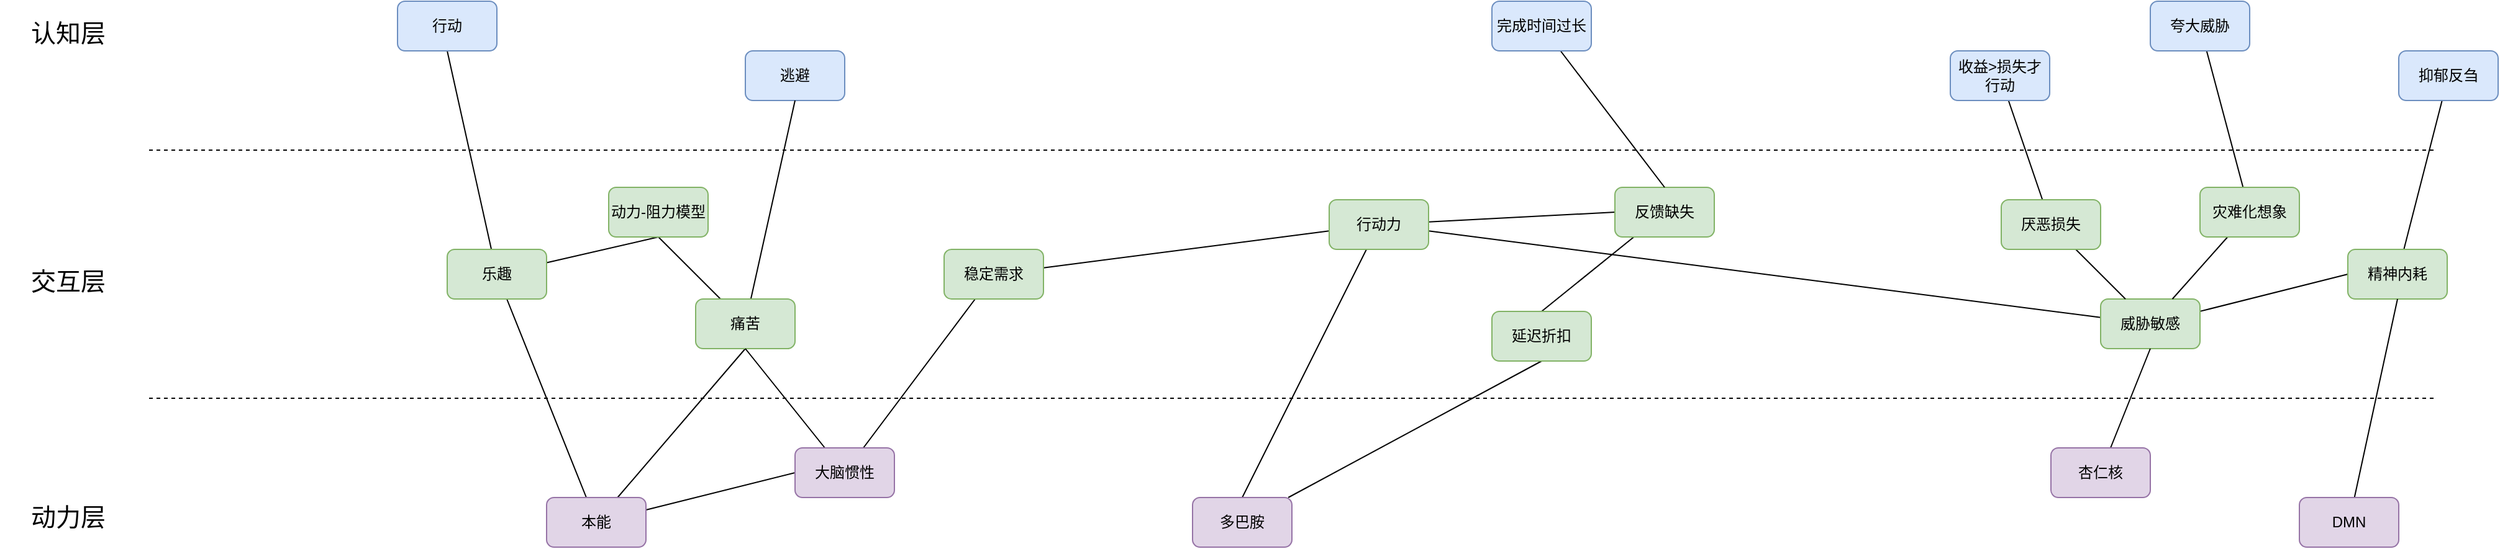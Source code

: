 <mxfile version="24.2.2" type="github">
  <diagram name="第 1 页" id="tGTgp1nKzVxw7qXGd1Ld">
    <mxGraphModel dx="1323" dy="680" grid="1" gridSize="10" guides="1" tooltips="1" connect="1" arrows="1" fold="1" page="1" pageScale="1" pageWidth="827" pageHeight="1169" math="0" shadow="0">
      <root>
        <mxCell id="0" />
        <mxCell id="1" parent="0" />
        <mxCell id="C8A1NjFPJJEGyY9x_STc-1" value="认知层" style="text;html=1;strokeColor=none;fillColor=none;align=center;verticalAlign=middle;whiteSpace=wrap;rounded=0;fontSize=20;" vertex="1" parent="1">
          <mxGeometry x="40" y="330" width="110" height="30" as="geometry" />
        </mxCell>
        <mxCell id="C8A1NjFPJJEGyY9x_STc-2" value="交互层" style="text;html=1;strokeColor=none;fillColor=none;align=center;verticalAlign=middle;whiteSpace=wrap;rounded=0;fontSize=20;" vertex="1" parent="1">
          <mxGeometry x="40" y="530" width="110" height="30" as="geometry" />
        </mxCell>
        <mxCell id="C8A1NjFPJJEGyY9x_STc-3" value="动力层" style="text;html=1;strokeColor=none;fillColor=none;align=center;verticalAlign=middle;whiteSpace=wrap;rounded=0;fontSize=20;" vertex="1" parent="1">
          <mxGeometry x="40" y="720" width="110" height="30" as="geometry" />
        </mxCell>
        <mxCell id="C8A1NjFPJJEGyY9x_STc-44" style="rounded=0;orthogonalLoop=1;jettySize=auto;html=1;endArrow=none;endFill=0;" edge="1" parent="1" source="C8A1NjFPJJEGyY9x_STc-13" target="C8A1NjFPJJEGyY9x_STc-31">
          <mxGeometry relative="1" as="geometry" />
        </mxCell>
        <mxCell id="C8A1NjFPJJEGyY9x_STc-48" style="edgeStyle=none;rounded=0;orthogonalLoop=1;jettySize=auto;html=1;entryX=0.5;entryY=1;entryDx=0;entryDy=0;strokeColor=default;align=center;verticalAlign=middle;fontFamily=Helvetica;fontSize=11;fontColor=default;labelBackgroundColor=default;endArrow=none;endFill=0;" edge="1" parent="1" source="C8A1NjFPJJEGyY9x_STc-13" target="C8A1NjFPJJEGyY9x_STc-47">
          <mxGeometry relative="1" as="geometry" />
        </mxCell>
        <mxCell id="C8A1NjFPJJEGyY9x_STc-53" style="edgeStyle=none;rounded=0;orthogonalLoop=1;jettySize=auto;html=1;entryX=0;entryY=0.5;entryDx=0;entryDy=0;strokeColor=default;align=center;verticalAlign=middle;fontFamily=Helvetica;fontSize=11;fontColor=default;labelBackgroundColor=default;endArrow=none;endFill=0;" edge="1" parent="1" source="C8A1NjFPJJEGyY9x_STc-13" target="C8A1NjFPJJEGyY9x_STc-52">
          <mxGeometry relative="1" as="geometry" />
        </mxCell>
        <mxCell id="C8A1NjFPJJEGyY9x_STc-13" value="本能" style="rounded=1;whiteSpace=wrap;html=1;fillColor=#e1d5e7;strokeColor=#9673a6;" vertex="1" parent="1">
          <mxGeometry x="480" y="720" width="80" height="40" as="geometry" />
        </mxCell>
        <mxCell id="C8A1NjFPJJEGyY9x_STc-50" style="edgeStyle=none;rounded=0;orthogonalLoop=1;jettySize=auto;html=1;entryX=0.5;entryY=1;entryDx=0;entryDy=0;strokeColor=default;align=center;verticalAlign=middle;fontFamily=Helvetica;fontSize=11;fontColor=default;labelBackgroundColor=default;endArrow=none;endFill=0;" edge="1" parent="1" source="C8A1NjFPJJEGyY9x_STc-31" target="C8A1NjFPJJEGyY9x_STc-40">
          <mxGeometry relative="1" as="geometry" />
        </mxCell>
        <mxCell id="C8A1NjFPJJEGyY9x_STc-56" style="edgeStyle=none;rounded=0;orthogonalLoop=1;jettySize=auto;html=1;entryX=0.5;entryY=1;entryDx=0;entryDy=0;strokeColor=default;align=center;verticalAlign=middle;fontFamily=Helvetica;fontSize=11;fontColor=default;labelBackgroundColor=default;endArrow=none;endFill=0;" edge="1" parent="1" source="C8A1NjFPJJEGyY9x_STc-31" target="C8A1NjFPJJEGyY9x_STc-55">
          <mxGeometry relative="1" as="geometry" />
        </mxCell>
        <mxCell id="C8A1NjFPJJEGyY9x_STc-31" value="乐趣" style="rounded=1;whiteSpace=wrap;html=1;fillColor=#d5e8d4;strokeColor=#82b366;" vertex="1" parent="1">
          <mxGeometry x="400" y="520" width="80" height="40" as="geometry" />
        </mxCell>
        <mxCell id="C8A1NjFPJJEGyY9x_STc-33" value="逃避" style="rounded=1;whiteSpace=wrap;html=1;fillColor=#dae8fc;strokeColor=#6c8ebf;" vertex="1" parent="1">
          <mxGeometry x="640" y="360" width="80" height="40" as="geometry" />
        </mxCell>
        <mxCell id="C8A1NjFPJJEGyY9x_STc-40" value="行动" style="rounded=1;whiteSpace=wrap;html=1;fillColor=#dae8fc;strokeColor=#6c8ebf;" vertex="1" parent="1">
          <mxGeometry x="360" y="320" width="80" height="40" as="geometry" />
        </mxCell>
        <mxCell id="C8A1NjFPJJEGyY9x_STc-41" value="" style="endArrow=none;dashed=1;html=1;rounded=0;" edge="1" parent="1">
          <mxGeometry width="50" height="50" relative="1" as="geometry">
            <mxPoint x="160" y="440" as="sourcePoint" />
            <mxPoint x="2000" y="440" as="targetPoint" />
          </mxGeometry>
        </mxCell>
        <mxCell id="C8A1NjFPJJEGyY9x_STc-42" value="" style="endArrow=none;dashed=1;html=1;rounded=0;" edge="1" parent="1">
          <mxGeometry width="50" height="50" relative="1" as="geometry">
            <mxPoint x="160" y="640" as="sourcePoint" />
            <mxPoint x="2000" y="640" as="targetPoint" />
          </mxGeometry>
        </mxCell>
        <mxCell id="C8A1NjFPJJEGyY9x_STc-49" style="edgeStyle=none;rounded=0;orthogonalLoop=1;jettySize=auto;html=1;entryX=0.5;entryY=1;entryDx=0;entryDy=0;strokeColor=default;align=center;verticalAlign=middle;fontFamily=Helvetica;fontSize=11;fontColor=default;labelBackgroundColor=default;endArrow=none;endFill=0;" edge="1" parent="1" source="C8A1NjFPJJEGyY9x_STc-47" target="C8A1NjFPJJEGyY9x_STc-33">
          <mxGeometry relative="1" as="geometry" />
        </mxCell>
        <mxCell id="C8A1NjFPJJEGyY9x_STc-57" style="edgeStyle=none;rounded=0;orthogonalLoop=1;jettySize=auto;html=1;entryX=0.5;entryY=1;entryDx=0;entryDy=0;strokeColor=default;align=center;verticalAlign=middle;fontFamily=Helvetica;fontSize=11;fontColor=default;labelBackgroundColor=default;endArrow=none;endFill=0;" edge="1" parent="1" source="C8A1NjFPJJEGyY9x_STc-47" target="C8A1NjFPJJEGyY9x_STc-55">
          <mxGeometry relative="1" as="geometry" />
        </mxCell>
        <mxCell id="C8A1NjFPJJEGyY9x_STc-47" value="痛苦" style="rounded=1;whiteSpace=wrap;html=1;fillColor=#d5e8d4;strokeColor=#82b366;" vertex="1" parent="1">
          <mxGeometry x="600" y="560" width="80" height="40" as="geometry" />
        </mxCell>
        <mxCell id="C8A1NjFPJJEGyY9x_STc-54" style="edgeStyle=none;rounded=0;orthogonalLoop=1;jettySize=auto;html=1;entryX=0.5;entryY=1;entryDx=0;entryDy=0;strokeColor=default;align=center;verticalAlign=middle;fontFamily=Helvetica;fontSize=11;fontColor=default;labelBackgroundColor=default;endArrow=none;endFill=0;" edge="1" parent="1" source="C8A1NjFPJJEGyY9x_STc-52" target="C8A1NjFPJJEGyY9x_STc-47">
          <mxGeometry relative="1" as="geometry" />
        </mxCell>
        <mxCell id="C8A1NjFPJJEGyY9x_STc-63" style="edgeStyle=none;rounded=0;orthogonalLoop=1;jettySize=auto;html=1;strokeColor=default;align=center;verticalAlign=middle;fontFamily=Helvetica;fontSize=11;fontColor=default;labelBackgroundColor=default;endArrow=none;endFill=0;" edge="1" parent="1" source="C8A1NjFPJJEGyY9x_STc-52" target="C8A1NjFPJJEGyY9x_STc-62">
          <mxGeometry relative="1" as="geometry" />
        </mxCell>
        <mxCell id="C8A1NjFPJJEGyY9x_STc-52" value="大脑惯性" style="rounded=1;whiteSpace=wrap;html=1;fillColor=#e1d5e7;strokeColor=#9673a6;" vertex="1" parent="1">
          <mxGeometry x="680" y="680" width="80" height="40" as="geometry" />
        </mxCell>
        <mxCell id="C8A1NjFPJJEGyY9x_STc-55" value="动力-阻力模型" style="rounded=1;whiteSpace=wrap;html=1;fillColor=#d5e8d4;strokeColor=#82b366;" vertex="1" parent="1">
          <mxGeometry x="530" y="470" width="80" height="40" as="geometry" />
        </mxCell>
        <mxCell id="C8A1NjFPJJEGyY9x_STc-60" style="edgeStyle=none;rounded=0;orthogonalLoop=1;jettySize=auto;html=1;entryX=0.5;entryY=0;entryDx=0;entryDy=0;strokeColor=default;align=center;verticalAlign=middle;fontFamily=Helvetica;fontSize=11;fontColor=default;labelBackgroundColor=default;endArrow=none;endFill=0;" edge="1" parent="1" source="C8A1NjFPJJEGyY9x_STc-58" target="C8A1NjFPJJEGyY9x_STc-59">
          <mxGeometry relative="1" as="geometry" />
        </mxCell>
        <mxCell id="C8A1NjFPJJEGyY9x_STc-64" style="edgeStyle=none;rounded=0;orthogonalLoop=1;jettySize=auto;html=1;strokeColor=default;align=center;verticalAlign=middle;fontFamily=Helvetica;fontSize=11;fontColor=default;labelBackgroundColor=default;endArrow=none;endFill=0;" edge="1" parent="1" source="C8A1NjFPJJEGyY9x_STc-58" target="C8A1NjFPJJEGyY9x_STc-62">
          <mxGeometry relative="1" as="geometry" />
        </mxCell>
        <mxCell id="C8A1NjFPJJEGyY9x_STc-86" style="edgeStyle=none;rounded=0;orthogonalLoop=1;jettySize=auto;html=1;strokeColor=default;align=center;verticalAlign=middle;fontFamily=Helvetica;fontSize=11;fontColor=default;labelBackgroundColor=default;endArrow=none;endFill=0;" edge="1" parent="1" source="C8A1NjFPJJEGyY9x_STc-58" target="C8A1NjFPJJEGyY9x_STc-61">
          <mxGeometry relative="1" as="geometry" />
        </mxCell>
        <mxCell id="C8A1NjFPJJEGyY9x_STc-91" style="edgeStyle=none;rounded=0;orthogonalLoop=1;jettySize=auto;html=1;entryX=0;entryY=0.5;entryDx=0;entryDy=0;strokeColor=default;align=center;verticalAlign=middle;fontFamily=Helvetica;fontSize=11;fontColor=default;labelBackgroundColor=default;endArrow=none;endFill=0;" edge="1" parent="1" source="C8A1NjFPJJEGyY9x_STc-58" target="C8A1NjFPJJEGyY9x_STc-84">
          <mxGeometry relative="1" as="geometry" />
        </mxCell>
        <mxCell id="C8A1NjFPJJEGyY9x_STc-58" value="行动力" style="rounded=1;whiteSpace=wrap;html=1;fillColor=#d5e8d4;strokeColor=#82b366;" vertex="1" parent="1">
          <mxGeometry x="1110" y="480" width="80" height="40" as="geometry" />
        </mxCell>
        <mxCell id="C8A1NjFPJJEGyY9x_STc-93" style="edgeStyle=none;rounded=0;orthogonalLoop=1;jettySize=auto;html=1;entryX=0.5;entryY=1;entryDx=0;entryDy=0;strokeColor=default;align=center;verticalAlign=middle;fontFamily=Helvetica;fontSize=11;fontColor=default;labelBackgroundColor=default;endArrow=none;endFill=0;" edge="1" parent="1" source="C8A1NjFPJJEGyY9x_STc-59" target="C8A1NjFPJJEGyY9x_STc-89">
          <mxGeometry relative="1" as="geometry" />
        </mxCell>
        <mxCell id="C8A1NjFPJJEGyY9x_STc-59" value="多巴胺" style="rounded=1;whiteSpace=wrap;html=1;fillColor=#e1d5e7;strokeColor=#9673a6;" vertex="1" parent="1">
          <mxGeometry x="1000" y="720" width="80" height="40" as="geometry" />
        </mxCell>
        <mxCell id="C8A1NjFPJJEGyY9x_STc-78" style="edgeStyle=none;rounded=0;orthogonalLoop=1;jettySize=auto;html=1;entryX=0;entryY=0.5;entryDx=0;entryDy=0;strokeColor=default;align=center;verticalAlign=middle;fontFamily=Helvetica;fontSize=11;fontColor=default;labelBackgroundColor=default;endArrow=none;endFill=0;" edge="1" parent="1" source="C8A1NjFPJJEGyY9x_STc-61" target="C8A1NjFPJJEGyY9x_STc-77">
          <mxGeometry relative="1" as="geometry" />
        </mxCell>
        <mxCell id="C8A1NjFPJJEGyY9x_STc-61" value="威胁敏感" style="rounded=1;whiteSpace=wrap;html=1;fillColor=#d5e8d4;strokeColor=#82b366;" vertex="1" parent="1">
          <mxGeometry x="1731" y="560" width="80" height="40" as="geometry" />
        </mxCell>
        <mxCell id="C8A1NjFPJJEGyY9x_STc-62" value="稳定需求" style="rounded=1;whiteSpace=wrap;html=1;fillColor=#d5e8d4;strokeColor=#82b366;" vertex="1" parent="1">
          <mxGeometry x="800" y="520" width="80" height="40" as="geometry" />
        </mxCell>
        <mxCell id="C8A1NjFPJJEGyY9x_STc-67" style="edgeStyle=none;rounded=0;orthogonalLoop=1;jettySize=auto;html=1;entryX=0.5;entryY=1;entryDx=0;entryDy=0;strokeColor=default;align=center;verticalAlign=middle;fontFamily=Helvetica;fontSize=11;fontColor=default;labelBackgroundColor=default;endArrow=none;endFill=0;" edge="1" parent="1" source="C8A1NjFPJJEGyY9x_STc-65" target="C8A1NjFPJJEGyY9x_STc-61">
          <mxGeometry relative="1" as="geometry" />
        </mxCell>
        <mxCell id="C8A1NjFPJJEGyY9x_STc-65" value="杏仁核" style="rounded=1;whiteSpace=wrap;html=1;fillColor=#e1d5e7;strokeColor=#9673a6;" vertex="1" parent="1">
          <mxGeometry x="1691" y="680" width="80" height="40" as="geometry" />
        </mxCell>
        <mxCell id="C8A1NjFPJJEGyY9x_STc-69" style="edgeStyle=none;rounded=0;orthogonalLoop=1;jettySize=auto;html=1;strokeColor=default;align=center;verticalAlign=middle;fontFamily=Helvetica;fontSize=11;fontColor=default;labelBackgroundColor=default;endArrow=none;endFill=0;" edge="1" parent="1" source="C8A1NjFPJJEGyY9x_STc-68" target="C8A1NjFPJJEGyY9x_STc-61">
          <mxGeometry relative="1" as="geometry" />
        </mxCell>
        <mxCell id="C8A1NjFPJJEGyY9x_STc-71" style="edgeStyle=none;rounded=0;orthogonalLoop=1;jettySize=auto;html=1;strokeColor=default;align=center;verticalAlign=middle;fontFamily=Helvetica;fontSize=11;fontColor=default;labelBackgroundColor=default;endArrow=none;endFill=0;" edge="1" parent="1" source="C8A1NjFPJJEGyY9x_STc-68" target="C8A1NjFPJJEGyY9x_STc-70">
          <mxGeometry relative="1" as="geometry" />
        </mxCell>
        <mxCell id="C8A1NjFPJJEGyY9x_STc-68" value="厌恶损失" style="rounded=1;whiteSpace=wrap;html=1;fillColor=#d5e8d4;strokeColor=#82b366;" vertex="1" parent="1">
          <mxGeometry x="1651" y="480" width="80" height="40" as="geometry" />
        </mxCell>
        <mxCell id="C8A1NjFPJJEGyY9x_STc-70" value="收益&amp;gt;损失才行动" style="rounded=1;whiteSpace=wrap;html=1;fillColor=#dae8fc;strokeColor=#6c8ebf;" vertex="1" parent="1">
          <mxGeometry x="1610" y="360" width="80" height="40" as="geometry" />
        </mxCell>
        <mxCell id="C8A1NjFPJJEGyY9x_STc-74" style="edgeStyle=none;rounded=0;orthogonalLoop=1;jettySize=auto;html=1;strokeColor=default;align=center;verticalAlign=middle;fontFamily=Helvetica;fontSize=11;fontColor=default;labelBackgroundColor=default;endArrow=none;endFill=0;" edge="1" parent="1" source="C8A1NjFPJJEGyY9x_STc-72" target="C8A1NjFPJJEGyY9x_STc-73">
          <mxGeometry relative="1" as="geometry" />
        </mxCell>
        <mxCell id="C8A1NjFPJJEGyY9x_STc-75" style="edgeStyle=none;rounded=0;orthogonalLoop=1;jettySize=auto;html=1;strokeColor=default;align=center;verticalAlign=middle;fontFamily=Helvetica;fontSize=11;fontColor=default;labelBackgroundColor=default;endArrow=none;endFill=0;" edge="1" parent="1" source="C8A1NjFPJJEGyY9x_STc-72" target="C8A1NjFPJJEGyY9x_STc-61">
          <mxGeometry relative="1" as="geometry" />
        </mxCell>
        <mxCell id="C8A1NjFPJJEGyY9x_STc-72" value="灾难化想象" style="rounded=1;whiteSpace=wrap;html=1;fillColor=#d5e8d4;strokeColor=#82b366;" vertex="1" parent="1">
          <mxGeometry x="1811" y="470" width="80" height="40" as="geometry" />
        </mxCell>
        <mxCell id="C8A1NjFPJJEGyY9x_STc-73" value="夸大威胁" style="rounded=1;whiteSpace=wrap;html=1;fillColor=#dae8fc;strokeColor=#6c8ebf;" vertex="1" parent="1">
          <mxGeometry x="1771" y="320" width="80" height="40" as="geometry" />
        </mxCell>
        <mxCell id="C8A1NjFPJJEGyY9x_STc-83" style="edgeStyle=none;rounded=0;orthogonalLoop=1;jettySize=auto;html=1;strokeColor=default;align=center;verticalAlign=middle;fontFamily=Helvetica;fontSize=11;fontColor=default;labelBackgroundColor=default;endArrow=none;endFill=0;" edge="1" parent="1" source="C8A1NjFPJJEGyY9x_STc-77" target="C8A1NjFPJJEGyY9x_STc-82">
          <mxGeometry relative="1" as="geometry" />
        </mxCell>
        <mxCell id="C8A1NjFPJJEGyY9x_STc-77" value="精神内耗" style="rounded=1;whiteSpace=wrap;html=1;fillColor=#d5e8d4;strokeColor=#82b366;" vertex="1" parent="1">
          <mxGeometry x="1930" y="520" width="80" height="40" as="geometry" />
        </mxCell>
        <mxCell id="C8A1NjFPJJEGyY9x_STc-81" style="edgeStyle=none;rounded=0;orthogonalLoop=1;jettySize=auto;html=1;entryX=0.5;entryY=1;entryDx=0;entryDy=0;strokeColor=default;align=center;verticalAlign=middle;fontFamily=Helvetica;fontSize=11;fontColor=default;labelBackgroundColor=default;endArrow=none;endFill=0;" edge="1" parent="1" source="C8A1NjFPJJEGyY9x_STc-80" target="C8A1NjFPJJEGyY9x_STc-77">
          <mxGeometry relative="1" as="geometry" />
        </mxCell>
        <mxCell id="C8A1NjFPJJEGyY9x_STc-80" value="DMN" style="rounded=1;whiteSpace=wrap;html=1;fillColor=#e1d5e7;strokeColor=#9673a6;" vertex="1" parent="1">
          <mxGeometry x="1891" y="720" width="80" height="40" as="geometry" />
        </mxCell>
        <mxCell id="C8A1NjFPJJEGyY9x_STc-82" value="抑郁反刍" style="rounded=1;whiteSpace=wrap;html=1;fillColor=#dae8fc;strokeColor=#6c8ebf;" vertex="1" parent="1">
          <mxGeometry x="1971" y="360" width="80" height="40" as="geometry" />
        </mxCell>
        <mxCell id="C8A1NjFPJJEGyY9x_STc-92" style="edgeStyle=none;rounded=0;orthogonalLoop=1;jettySize=auto;html=1;entryX=0.5;entryY=0;entryDx=0;entryDy=0;strokeColor=default;align=center;verticalAlign=middle;fontFamily=Helvetica;fontSize=11;fontColor=default;labelBackgroundColor=default;endArrow=none;endFill=0;" edge="1" parent="1" source="C8A1NjFPJJEGyY9x_STc-84" target="C8A1NjFPJJEGyY9x_STc-89">
          <mxGeometry relative="1" as="geometry" />
        </mxCell>
        <mxCell id="C8A1NjFPJJEGyY9x_STc-84" value="反馈缺失" style="rounded=1;whiteSpace=wrap;html=1;fillColor=#d5e8d4;strokeColor=#82b366;" vertex="1" parent="1">
          <mxGeometry x="1340" y="470" width="80" height="40" as="geometry" />
        </mxCell>
        <mxCell id="C8A1NjFPJJEGyY9x_STc-94" style="edgeStyle=none;rounded=0;orthogonalLoop=1;jettySize=auto;html=1;entryX=0.5;entryY=0;entryDx=0;entryDy=0;strokeColor=default;align=center;verticalAlign=middle;fontFamily=Helvetica;fontSize=11;fontColor=default;labelBackgroundColor=default;endArrow=none;endFill=0;" edge="1" parent="1" source="C8A1NjFPJJEGyY9x_STc-87" target="C8A1NjFPJJEGyY9x_STc-84">
          <mxGeometry relative="1" as="geometry" />
        </mxCell>
        <mxCell id="C8A1NjFPJJEGyY9x_STc-87" value="完成时间过长" style="rounded=1;whiteSpace=wrap;html=1;fillColor=#dae8fc;strokeColor=#6c8ebf;" vertex="1" parent="1">
          <mxGeometry x="1241" y="320" width="80" height="40" as="geometry" />
        </mxCell>
        <mxCell id="C8A1NjFPJJEGyY9x_STc-89" value="延迟折扣" style="rounded=1;whiteSpace=wrap;html=1;fillColor=#d5e8d4;strokeColor=#82b366;" vertex="1" parent="1">
          <mxGeometry x="1241" y="570" width="80" height="40" as="geometry" />
        </mxCell>
      </root>
    </mxGraphModel>
  </diagram>
</mxfile>
